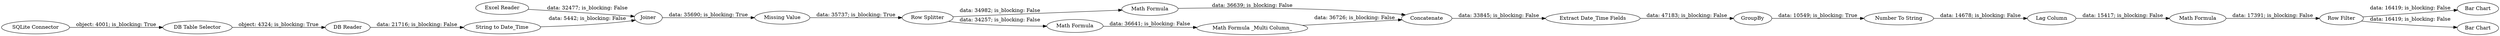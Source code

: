 digraph {
	"3805939528753265404_27" [label="DB Reader"]
	"-9207942233179559796_11" [label="Math Formula _Multi Column_"]
	"3805939528753265404_24" [label="SQLite Connector"]
	"-9207942233179559796_12" [label="Math Formula"]
	"6018310427243747793_13" [label="Extract Date_Time Fields"]
	"6018310427243747793_17" [label="Number To String"]
	"-9207942233179559796_7" [label="Row Splitter"]
	"6018310427243747793_8" [label=GroupBy]
	"3805939528753265404_28" [label="DB Table Selector"]
	"1209540940684006470_18" [label="Lag Column"]
	"1353185837036173260_1" [label="Excel Reader"]
	"1209540940684006470_19" [label="Math Formula"]
	"1353185837036173260_18" [label="Row Filter"]
	"1353185837036173260_30" [label="Bar Chart"]
	"-9207942233179559796_6" [label="Math Formula"]
	"3805939528753265404_4" [label="String to Date_Time"]
	"-9207942233179559796_10" [label=Concatenate]
	"1353185837036173260_31" [label="Bar Chart"]
	"1353185837036173260_3" [label=Joiner]
	"1353185837036173260_9" [label="Missing Value"]
	"1353185837036173260_18" -> "1353185837036173260_31" [label="data: 16419; is_blocking: False"]
	"-9207942233179559796_7" -> "-9207942233179559796_6" [label="data: 34257; is_blocking: False"]
	"-9207942233179559796_6" -> "-9207942233179559796_11" [label="data: 36641; is_blocking: False"]
	"6018310427243747793_13" -> "6018310427243747793_8" [label="data: 47183; is_blocking: False"]
	"3805939528753265404_28" -> "3805939528753265404_27" [label="object: 4324; is_blocking: True"]
	"1353185837036173260_9" -> "-9207942233179559796_7" [label="data: 35737; is_blocking: True"]
	"-9207942233179559796_7" -> "-9207942233179559796_12" [label="data: 34982; is_blocking: False"]
	"6018310427243747793_17" -> "1209540940684006470_18" [label="data: 14678; is_blocking: False"]
	"-9207942233179559796_10" -> "6018310427243747793_13" [label="data: 33845; is_blocking: False"]
	"1353185837036173260_18" -> "1353185837036173260_30" [label="data: 16419; is_blocking: False"]
	"1353185837036173260_3" -> "1353185837036173260_9" [label="data: 35690; is_blocking: True"]
	"3805939528753265404_24" -> "3805939528753265404_28" [label="object: 4001; is_blocking: True"]
	"3805939528753265404_4" -> "1353185837036173260_3" [label="data: 5442; is_blocking: False"]
	"6018310427243747793_8" -> "6018310427243747793_17" [label="data: 10549; is_blocking: True"]
	"1353185837036173260_1" -> "1353185837036173260_3" [label="data: 32477; is_blocking: False"]
	"-9207942233179559796_11" -> "-9207942233179559796_10" [label="data: 36726; is_blocking: False"]
	"3805939528753265404_27" -> "3805939528753265404_4" [label="data: 21716; is_blocking: False"]
	"-9207942233179559796_12" -> "-9207942233179559796_10" [label="data: 36639; is_blocking: False"]
	"1209540940684006470_19" -> "1353185837036173260_18" [label="data: 17391; is_blocking: False"]
	"1209540940684006470_18" -> "1209540940684006470_19" [label="data: 15417; is_blocking: False"]
	rankdir=LR
}
